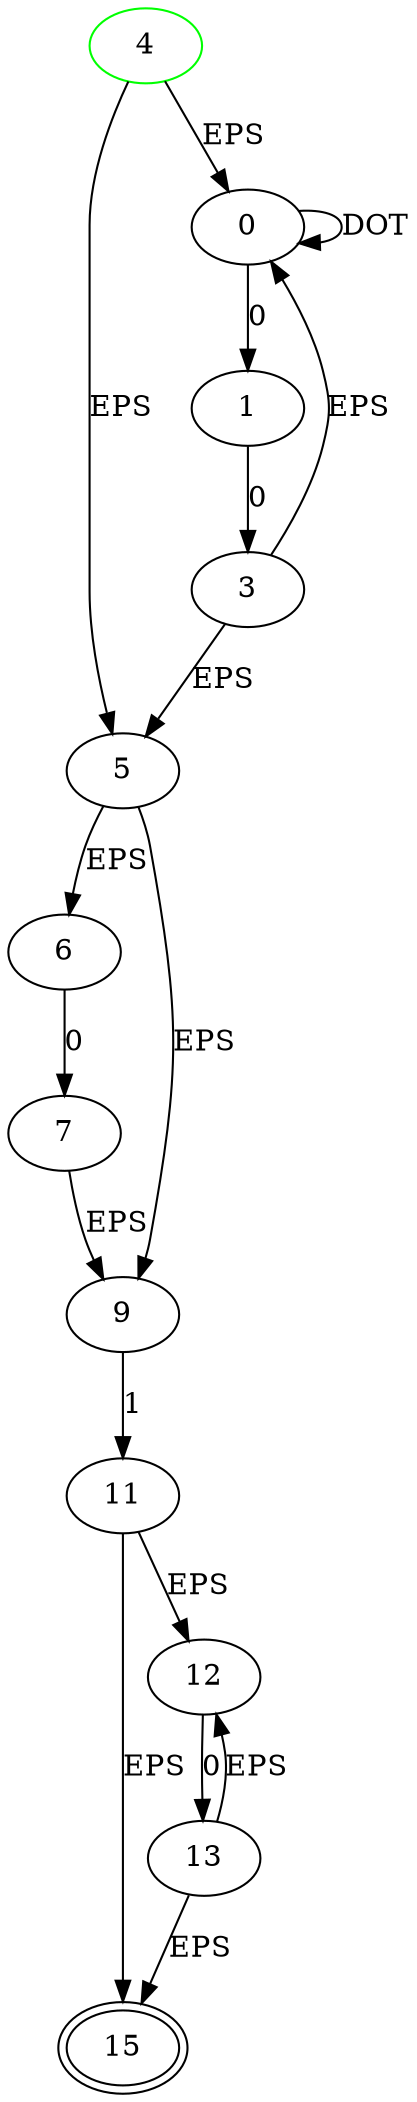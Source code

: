 digraph nfa{
4 [color=green];
4 -> 5 [label="EPS"];
4 -> 0 [label="EPS"];
15 [peripheries=2];
6 [];
6 -> 7 [label="0"];
9 [];
9 -> 11 [label="1"];
7 [];
7 -> 9 [label="EPS"];
3 [];
3 -> 0 [label="EPS"];
3 -> 5 [label="EPS"];
13 [];
13 -> 12 [label="EPS"];
13 -> 15 [label="EPS"];
5 [];
5 -> 6 [label="EPS"];
5 -> 9 [label="EPS"];
1 [];
1 -> 3 [label="0"];
11 [];
11 -> 12 [label="EPS"];
11 -> 15 [label="EPS"];
12 [];
12 -> 13 [label="0"];
0 [];
0 -> 1 [label="0"];
0 -> 0 [label="DOT"];
}